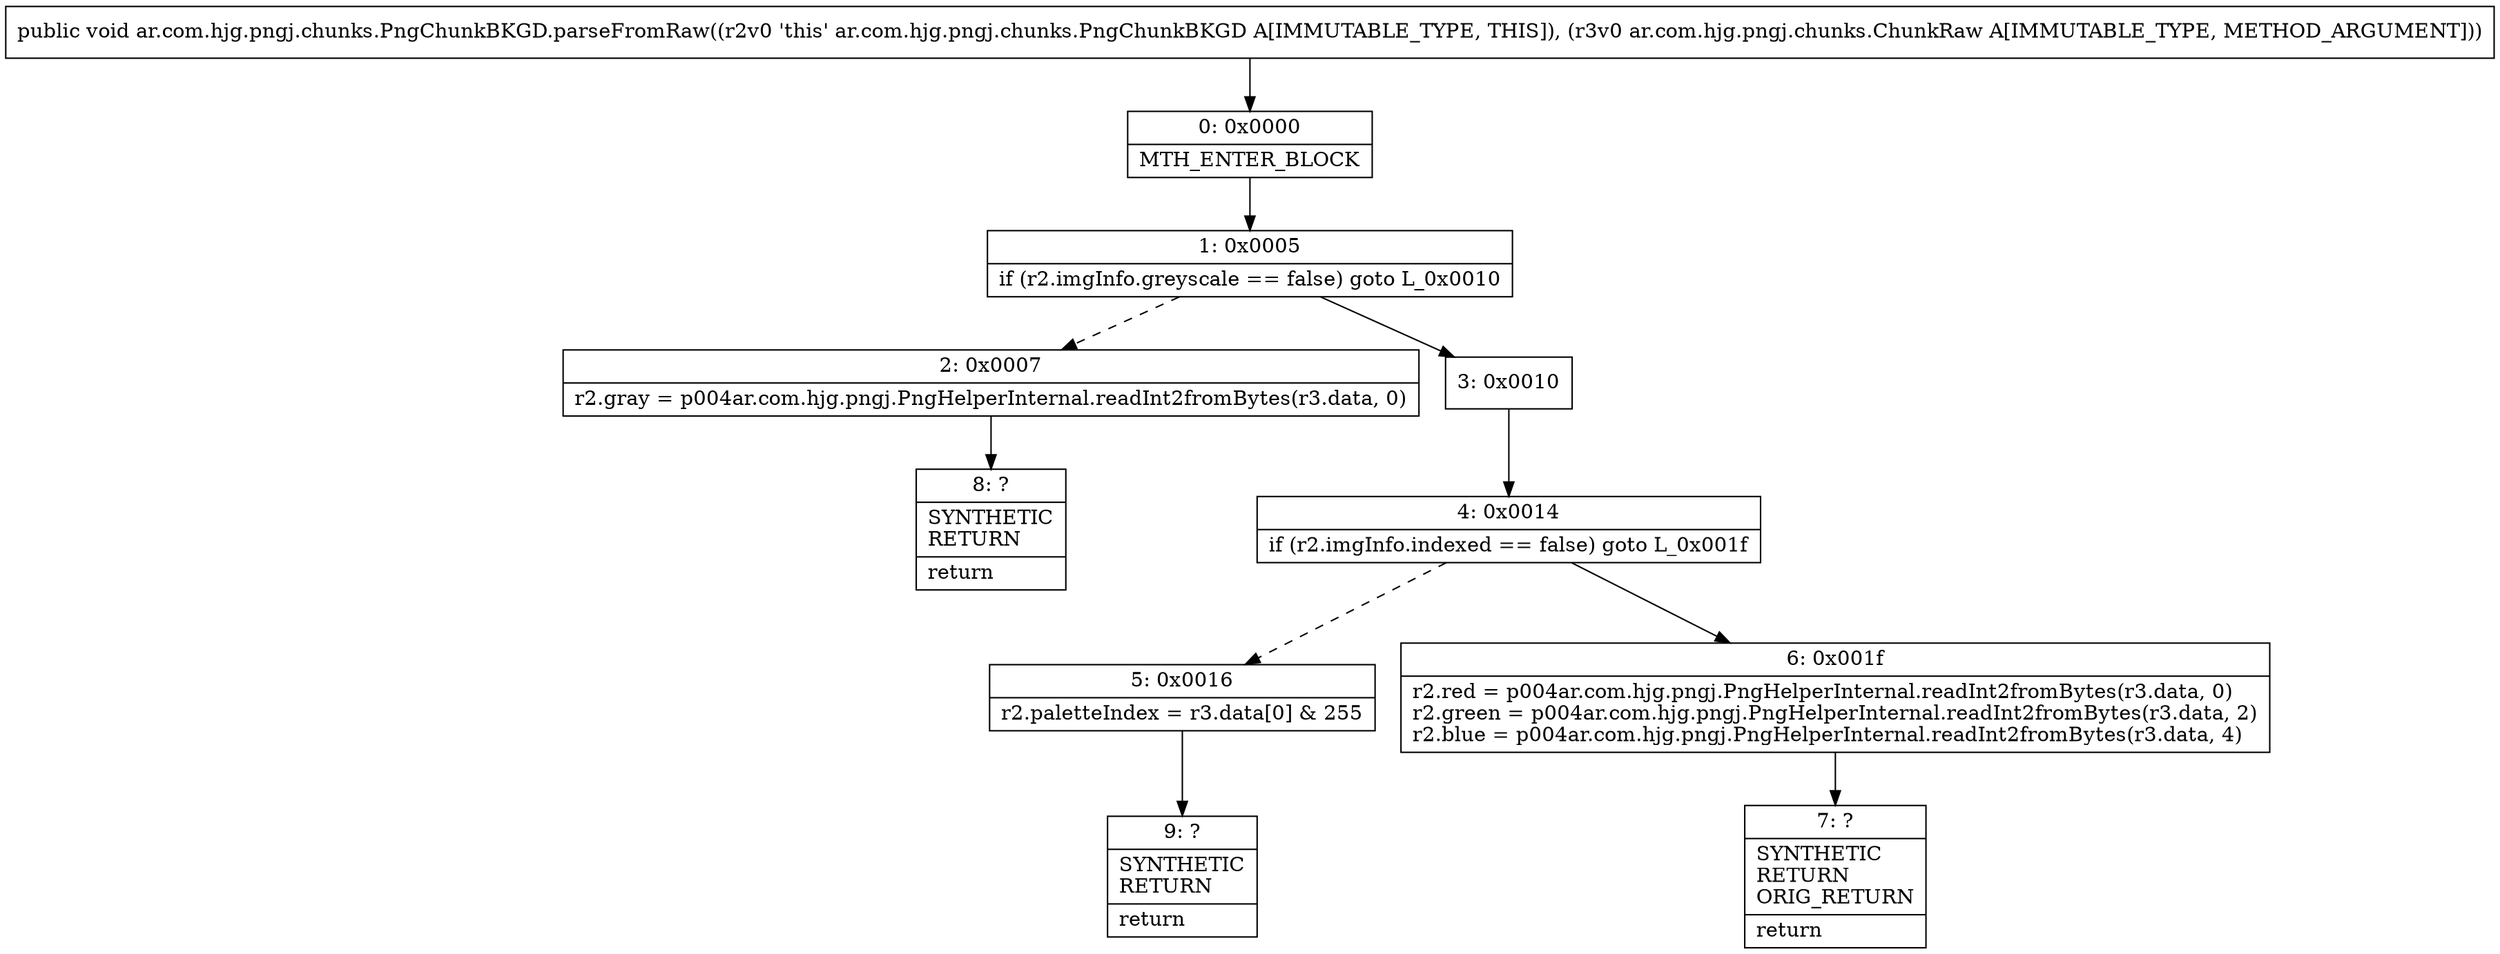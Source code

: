 digraph "CFG forar.com.hjg.pngj.chunks.PngChunkBKGD.parseFromRaw(Lar\/com\/hjg\/pngj\/chunks\/ChunkRaw;)V" {
Node_0 [shape=record,label="{0\:\ 0x0000|MTH_ENTER_BLOCK\l}"];
Node_1 [shape=record,label="{1\:\ 0x0005|if (r2.imgInfo.greyscale == false) goto L_0x0010\l}"];
Node_2 [shape=record,label="{2\:\ 0x0007|r2.gray = p004ar.com.hjg.pngj.PngHelperInternal.readInt2fromBytes(r3.data, 0)\l}"];
Node_3 [shape=record,label="{3\:\ 0x0010}"];
Node_4 [shape=record,label="{4\:\ 0x0014|if (r2.imgInfo.indexed == false) goto L_0x001f\l}"];
Node_5 [shape=record,label="{5\:\ 0x0016|r2.paletteIndex = r3.data[0] & 255\l}"];
Node_6 [shape=record,label="{6\:\ 0x001f|r2.red = p004ar.com.hjg.pngj.PngHelperInternal.readInt2fromBytes(r3.data, 0)\lr2.green = p004ar.com.hjg.pngj.PngHelperInternal.readInt2fromBytes(r3.data, 2)\lr2.blue = p004ar.com.hjg.pngj.PngHelperInternal.readInt2fromBytes(r3.data, 4)\l}"];
Node_7 [shape=record,label="{7\:\ ?|SYNTHETIC\lRETURN\lORIG_RETURN\l|return\l}"];
Node_8 [shape=record,label="{8\:\ ?|SYNTHETIC\lRETURN\l|return\l}"];
Node_9 [shape=record,label="{9\:\ ?|SYNTHETIC\lRETURN\l|return\l}"];
MethodNode[shape=record,label="{public void ar.com.hjg.pngj.chunks.PngChunkBKGD.parseFromRaw((r2v0 'this' ar.com.hjg.pngj.chunks.PngChunkBKGD A[IMMUTABLE_TYPE, THIS]), (r3v0 ar.com.hjg.pngj.chunks.ChunkRaw A[IMMUTABLE_TYPE, METHOD_ARGUMENT])) }"];
MethodNode -> Node_0;
Node_0 -> Node_1;
Node_1 -> Node_2[style=dashed];
Node_1 -> Node_3;
Node_2 -> Node_8;
Node_3 -> Node_4;
Node_4 -> Node_5[style=dashed];
Node_4 -> Node_6;
Node_5 -> Node_9;
Node_6 -> Node_7;
}

